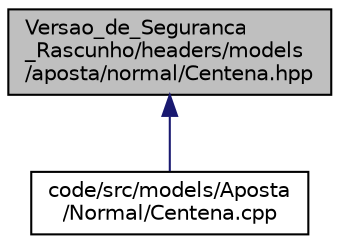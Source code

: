 digraph "Versao_de_Seguranca_Rascunho/headers/models/aposta/normal/Centena.hpp"
{
 // LATEX_PDF_SIZE
  edge [fontname="Helvetica",fontsize="10",labelfontname="Helvetica",labelfontsize="10"];
  node [fontname="Helvetica",fontsize="10",shape=record];
  Node1 [label="Versao_de_Seguranca\l_Rascunho/headers/models\l/aposta/normal/Centena.hpp",height=0.2,width=0.4,color="black", fillcolor="grey75", style="filled", fontcolor="black",tooltip=" "];
  Node1 -> Node2 [dir="back",color="midnightblue",fontsize="10",style="solid",fontname="Helvetica"];
  Node2 [label="code/src/models/Aposta\l/Normal/Centena.cpp",height=0.2,width=0.4,color="black", fillcolor="white", style="filled",URL="$code_2src_2models_2Aposta_2Normal_2Centena_8cpp.html",tooltip=" "];
}
